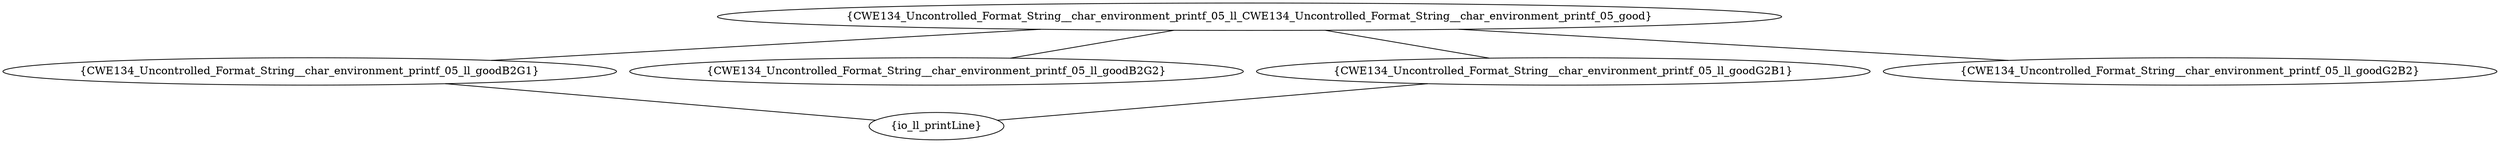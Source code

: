 graph "cg graph" {
CWE134_Uncontrolled_Format_String__char_environment_printf_05_ll_goodB2G1 [label="{CWE134_Uncontrolled_Format_String__char_environment_printf_05_ll_goodB2G1}"];
io_ll_printLine [label="{io_ll_printLine}"];
CWE134_Uncontrolled_Format_String__char_environment_printf_05_ll_CWE134_Uncontrolled_Format_String__char_environment_printf_05_good [label="{CWE134_Uncontrolled_Format_String__char_environment_printf_05_ll_CWE134_Uncontrolled_Format_String__char_environment_printf_05_good}"];
CWE134_Uncontrolled_Format_String__char_environment_printf_05_ll_goodB2G2 [label="{CWE134_Uncontrolled_Format_String__char_environment_printf_05_ll_goodB2G2}"];
CWE134_Uncontrolled_Format_String__char_environment_printf_05_ll_goodG2B1 [label="{CWE134_Uncontrolled_Format_String__char_environment_printf_05_ll_goodG2B1}"];
CWE134_Uncontrolled_Format_String__char_environment_printf_05_ll_goodG2B2 [label="{CWE134_Uncontrolled_Format_String__char_environment_printf_05_ll_goodG2B2}"];
CWE134_Uncontrolled_Format_String__char_environment_printf_05_ll_goodB2G1 -- io_ll_printLine;
CWE134_Uncontrolled_Format_String__char_environment_printf_05_ll_CWE134_Uncontrolled_Format_String__char_environment_printf_05_good -- CWE134_Uncontrolled_Format_String__char_environment_printf_05_ll_goodB2G1;
CWE134_Uncontrolled_Format_String__char_environment_printf_05_ll_CWE134_Uncontrolled_Format_String__char_environment_printf_05_good -- CWE134_Uncontrolled_Format_String__char_environment_printf_05_ll_goodB2G2;
CWE134_Uncontrolled_Format_String__char_environment_printf_05_ll_CWE134_Uncontrolled_Format_String__char_environment_printf_05_good -- CWE134_Uncontrolled_Format_String__char_environment_printf_05_ll_goodG2B1;
CWE134_Uncontrolled_Format_String__char_environment_printf_05_ll_CWE134_Uncontrolled_Format_String__char_environment_printf_05_good -- CWE134_Uncontrolled_Format_String__char_environment_printf_05_ll_goodG2B2;
CWE134_Uncontrolled_Format_String__char_environment_printf_05_ll_goodG2B1 -- io_ll_printLine;
}
